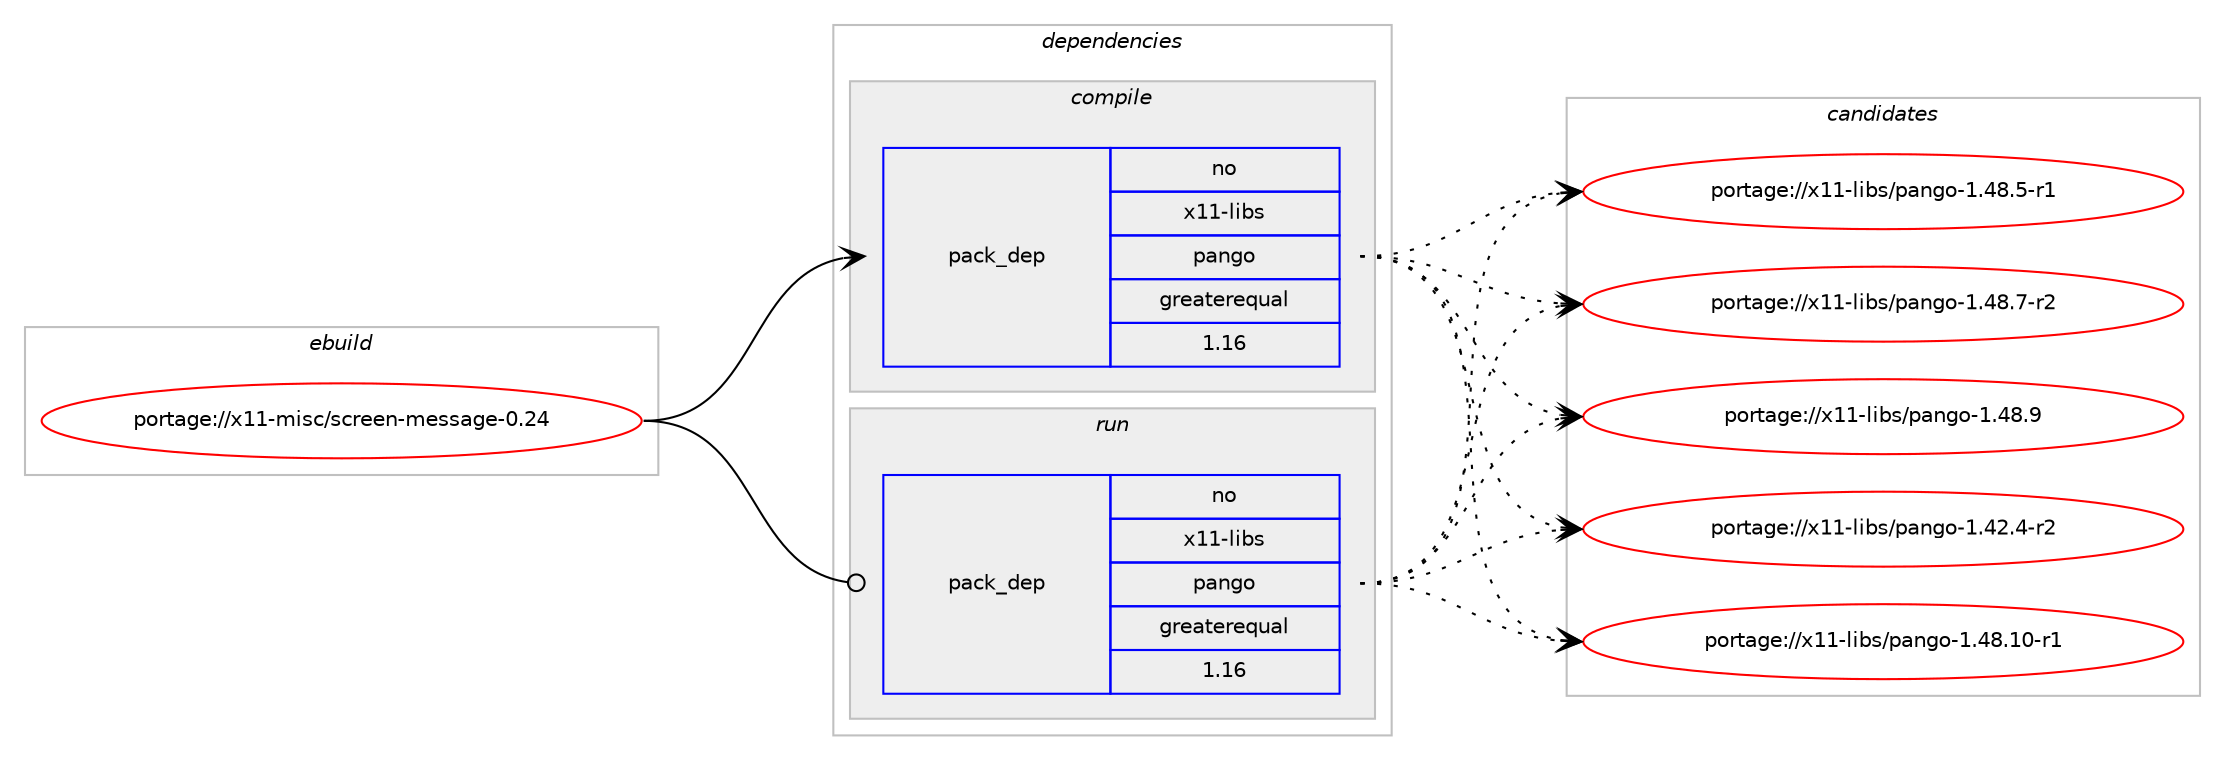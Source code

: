 digraph prolog {

# *************
# Graph options
# *************

newrank=true;
concentrate=true;
compound=true;
graph [rankdir=LR,fontname=Helvetica,fontsize=10,ranksep=1.5];#, ranksep=2.5, nodesep=0.2];
edge  [arrowhead=vee];
node  [fontname=Helvetica,fontsize=10];

# **********
# The ebuild
# **********

subgraph cluster_leftcol {
color=gray;
rank=same;
label=<<i>ebuild</i>>;
id [label="portage://x11-misc/screen-message-0.24", color=red, width=4, href="../x11-misc/screen-message-0.24.svg"];
}

# ****************
# The dependencies
# ****************

subgraph cluster_midcol {
color=gray;
label=<<i>dependencies</i>>;
subgraph cluster_compile {
fillcolor="#eeeeee";
style=filled;
label=<<i>compile</i>>;
# *** BEGIN UNKNOWN DEPENDENCY TYPE (TODO) ***
# id -> package_dependency(portage://x11-misc/screen-message-0.24,install,no,x11-libs,cairo,none,[,,],[],[])
# *** END UNKNOWN DEPENDENCY TYPE (TODO) ***

# *** BEGIN UNKNOWN DEPENDENCY TYPE (TODO) ***
# id -> package_dependency(portage://x11-misc/screen-message-0.24,install,no,x11-libs,gtk+,none,[,,],[slot(3)],[])
# *** END UNKNOWN DEPENDENCY TYPE (TODO) ***

subgraph pack2334 {
dependency2737 [label=<<TABLE BORDER="0" CELLBORDER="1" CELLSPACING="0" CELLPADDING="4" WIDTH="220"><TR><TD ROWSPAN="6" CELLPADDING="30">pack_dep</TD></TR><TR><TD WIDTH="110">no</TD></TR><TR><TD>x11-libs</TD></TR><TR><TD>pango</TD></TR><TR><TD>greaterequal</TD></TR><TR><TD>1.16</TD></TR></TABLE>>, shape=none, color=blue];
}
id:e -> dependency2737:w [weight=20,style="solid",arrowhead="vee"];
}
subgraph cluster_compileandrun {
fillcolor="#eeeeee";
style=filled;
label=<<i>compile and run</i>>;
}
subgraph cluster_run {
fillcolor="#eeeeee";
style=filled;
label=<<i>run</i>>;
# *** BEGIN UNKNOWN DEPENDENCY TYPE (TODO) ***
# id -> package_dependency(portage://x11-misc/screen-message-0.24,run,no,x11-libs,cairo,none,[,,],[],[])
# *** END UNKNOWN DEPENDENCY TYPE (TODO) ***

# *** BEGIN UNKNOWN DEPENDENCY TYPE (TODO) ***
# id -> package_dependency(portage://x11-misc/screen-message-0.24,run,no,x11-libs,gtk+,none,[,,],[slot(3)],[])
# *** END UNKNOWN DEPENDENCY TYPE (TODO) ***

subgraph pack2335 {
dependency2738 [label=<<TABLE BORDER="0" CELLBORDER="1" CELLSPACING="0" CELLPADDING="4" WIDTH="220"><TR><TD ROWSPAN="6" CELLPADDING="30">pack_dep</TD></TR><TR><TD WIDTH="110">no</TD></TR><TR><TD>x11-libs</TD></TR><TR><TD>pango</TD></TR><TR><TD>greaterequal</TD></TR><TR><TD>1.16</TD></TR></TABLE>>, shape=none, color=blue];
}
id:e -> dependency2738:w [weight=20,style="solid",arrowhead="odot"];
}
}

# **************
# The candidates
# **************

subgraph cluster_choices {
rank=same;
color=gray;
label=<<i>candidates</i>>;

subgraph choice2334 {
color=black;
nodesep=1;
choice120494945108105981154711297110103111454946525046524511450 [label="portage://x11-libs/pango-1.42.4-r2", color=red, width=4,href="../x11-libs/pango-1.42.4-r2.svg"];
choice12049494510810598115471129711010311145494652564649484511449 [label="portage://x11-libs/pango-1.48.10-r1", color=red, width=4,href="../x11-libs/pango-1.48.10-r1.svg"];
choice120494945108105981154711297110103111454946525646534511449 [label="portage://x11-libs/pango-1.48.5-r1", color=red, width=4,href="../x11-libs/pango-1.48.5-r1.svg"];
choice120494945108105981154711297110103111454946525646554511450 [label="portage://x11-libs/pango-1.48.7-r2", color=red, width=4,href="../x11-libs/pango-1.48.7-r2.svg"];
choice12049494510810598115471129711010311145494652564657 [label="portage://x11-libs/pango-1.48.9", color=red, width=4,href="../x11-libs/pango-1.48.9.svg"];
dependency2737:e -> choice120494945108105981154711297110103111454946525046524511450:w [style=dotted,weight="100"];
dependency2737:e -> choice12049494510810598115471129711010311145494652564649484511449:w [style=dotted,weight="100"];
dependency2737:e -> choice120494945108105981154711297110103111454946525646534511449:w [style=dotted,weight="100"];
dependency2737:e -> choice120494945108105981154711297110103111454946525646554511450:w [style=dotted,weight="100"];
dependency2737:e -> choice12049494510810598115471129711010311145494652564657:w [style=dotted,weight="100"];
}
subgraph choice2335 {
color=black;
nodesep=1;
choice120494945108105981154711297110103111454946525046524511450 [label="portage://x11-libs/pango-1.42.4-r2", color=red, width=4,href="../x11-libs/pango-1.42.4-r2.svg"];
choice12049494510810598115471129711010311145494652564649484511449 [label="portage://x11-libs/pango-1.48.10-r1", color=red, width=4,href="../x11-libs/pango-1.48.10-r1.svg"];
choice120494945108105981154711297110103111454946525646534511449 [label="portage://x11-libs/pango-1.48.5-r1", color=red, width=4,href="../x11-libs/pango-1.48.5-r1.svg"];
choice120494945108105981154711297110103111454946525646554511450 [label="portage://x11-libs/pango-1.48.7-r2", color=red, width=4,href="../x11-libs/pango-1.48.7-r2.svg"];
choice12049494510810598115471129711010311145494652564657 [label="portage://x11-libs/pango-1.48.9", color=red, width=4,href="../x11-libs/pango-1.48.9.svg"];
dependency2738:e -> choice120494945108105981154711297110103111454946525046524511450:w [style=dotted,weight="100"];
dependency2738:e -> choice12049494510810598115471129711010311145494652564649484511449:w [style=dotted,weight="100"];
dependency2738:e -> choice120494945108105981154711297110103111454946525646534511449:w [style=dotted,weight="100"];
dependency2738:e -> choice120494945108105981154711297110103111454946525646554511450:w [style=dotted,weight="100"];
dependency2738:e -> choice12049494510810598115471129711010311145494652564657:w [style=dotted,weight="100"];
}
}

}
